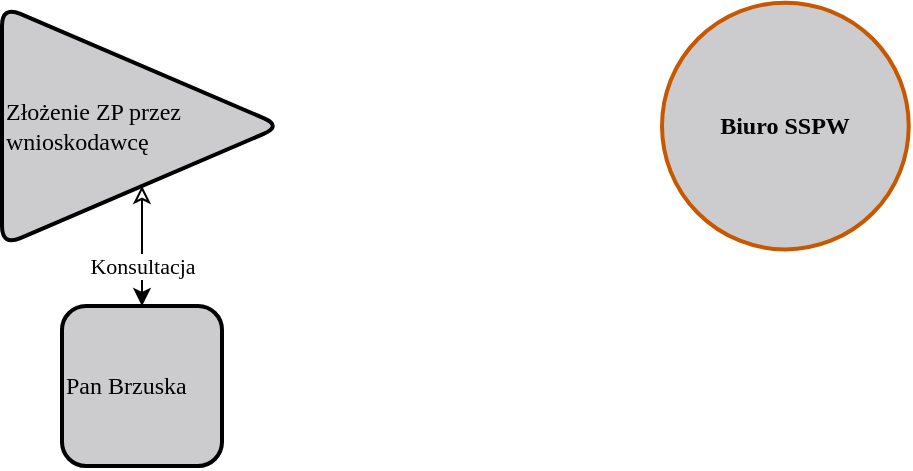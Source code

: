 <mxfile version="14.6.6" type="github">
  <diagram id="prtHgNgQTEPvFCAcTncT" name="Page-1">
    <mxGraphModel dx="942" dy="593" grid="1" gridSize="10" guides="1" tooltips="1" connect="1" arrows="1" fold="1" page="1" pageScale="1" pageWidth="827" pageHeight="1169" math="0" shadow="0">
      <root>
        <mxCell id="0" />
        <mxCell id="1" parent="0" />
        <mxCell id="FWeo1_BL_VegPmoIYy2M-6" value="&lt;div style=&quot;font-size: 11px;&quot;&gt;Konsultacja&lt;/div&gt;" style="edgeStyle=orthogonalEdgeStyle;rounded=0;orthogonalLoop=1;jettySize=auto;html=1;exitX=0.5;exitY=1;exitDx=0;exitDy=0;entryX=0.5;entryY=0;entryDx=0;entryDy=0;fontFamily=Verdana;startArrow=classic;startFill=0;fontSize=11;" edge="1" parent="1" source="FWeo1_BL_VegPmoIYy2M-1" target="FWeo1_BL_VegPmoIYy2M-9">
          <mxGeometry relative="1" as="geometry">
            <mxPoint x="110" y="390" as="targetPoint" />
          </mxGeometry>
        </mxCell>
        <mxCell id="FWeo1_BL_VegPmoIYy2M-1" value="Złożenie ZP przez wnioskodawcę" style="triangle;whiteSpace=wrap;html=1;fontFamily=Verdana;align=left;strokeWidth=2;rounded=1;fillColor=#cccccf;" vertex="1" parent="1">
          <mxGeometry x="40" y="240" width="140" height="120" as="geometry" />
        </mxCell>
        <mxCell id="FWeo1_BL_VegPmoIYy2M-9" value="&lt;div align=&quot;center&quot;&gt;Pan Brzuska&lt;br&gt;&lt;/div&gt;" style="whiteSpace=wrap;html=1;aspect=fixed;rounded=1;fontFamily=Verdana;fontSize=12;strokeColor=#000000;strokeWidth=2;fillColor=#CCCCCF;align=left;" vertex="1" parent="1">
          <mxGeometry x="70" y="390" width="80" height="80" as="geometry" />
        </mxCell>
        <mxCell id="FWeo1_BL_VegPmoIYy2M-11" value="&lt;div style=&quot;font-size: 12px;&quot;&gt;Biuro SSPW&lt;br style=&quot;font-size: 12px;&quot;&gt;&lt;/div&gt;" style="ellipse;whiteSpace=wrap;html=1;aspect=fixed;rounded=1;fontFamily=Verdana;fontSize=12;strokeWidth=2;fillColor=#CCCCCF;align=center;strokeColor=#C85800;fontStyle=1" vertex="1" parent="1">
          <mxGeometry x="370" y="238.32" width="123.37" height="123.37" as="geometry" />
        </mxCell>
      </root>
    </mxGraphModel>
  </diagram>
</mxfile>
